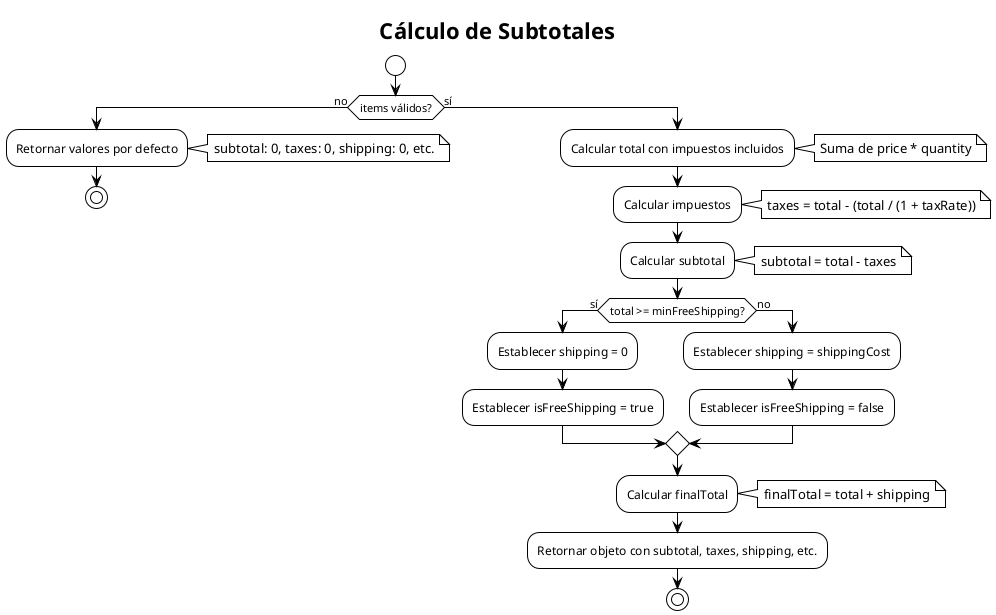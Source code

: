 @startuml PCB-A-04
!theme plain
skinparam backgroundColor white
skinparam defaultFontName Arial
skinparam defaultFontColor black
skinparam arrowColor black
skinparam shadowing false

title Cálculo de Subtotales
start
if (items válidos?) then (no)
  :Retornar valores por defecto;
  note right: subtotal: 0, taxes: 0, shipping: 0, etc.
  stop
else (sí)
  :Calcular total con impuestos incluidos;
  note right: Suma de price * quantity
  :Calcular impuestos;
  note right: taxes = total - (total / (1 + taxRate))
  :Calcular subtotal;
  note right: subtotal = total - taxes
  if (total >= minFreeShipping?) then (sí)
    :Establecer shipping = 0;
    :Establecer isFreeShipping = true;
  else (no)
    :Establecer shipping = shippingCost;
    :Establecer isFreeShipping = false;
  endif
  :Calcular finalTotal;
  note right: finalTotal = total + shipping
  :Retornar objeto con subtotal, taxes, shipping, etc.;
  stop
endif
@enduml